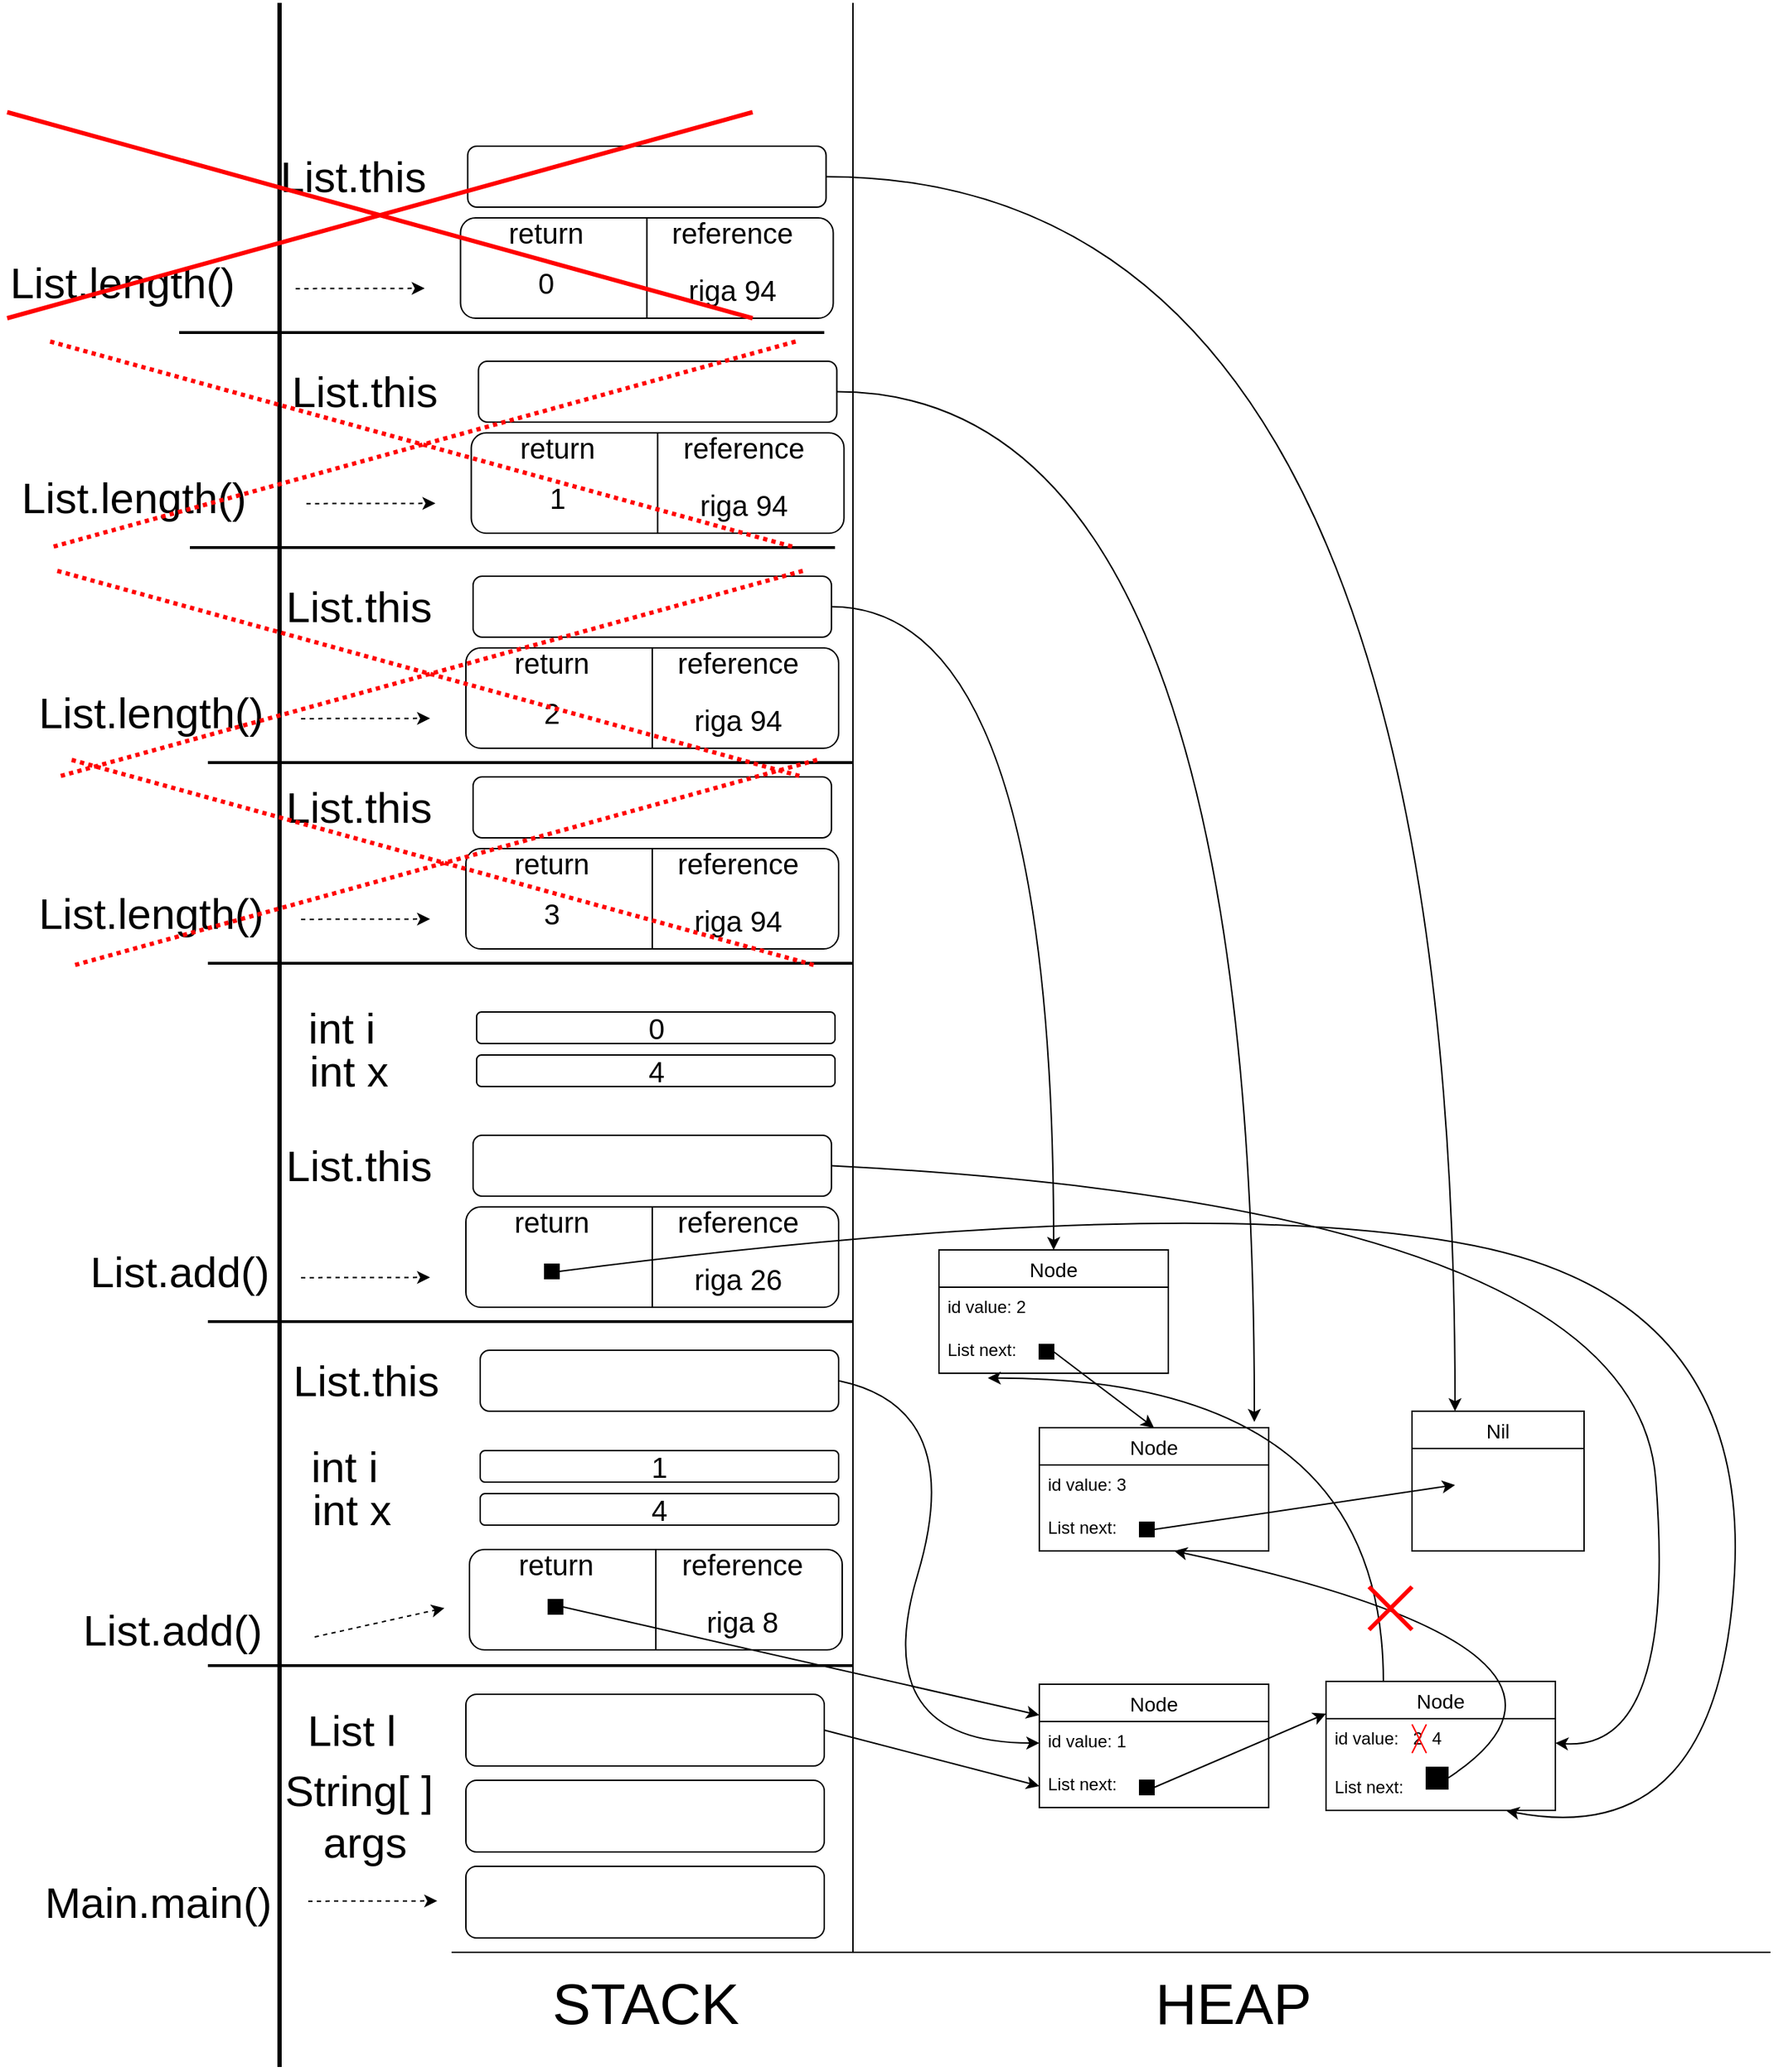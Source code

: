 <mxfile version="14.4.4" type="device"><diagram id="lXNtxQ6F8CqzZINnMqxJ" name="Main"><mxGraphModel dx="3212" dy="2878" grid="1" gridSize="10" guides="1" tooltips="1" connect="1" arrows="1" fold="1" page="1" pageScale="1" pageWidth="1169" pageHeight="827" math="0" shadow="0"><root><mxCell id="0"/><mxCell id="1" parent="0"/><mxCell id="8C7uXq8s4pp9hONeohPV-1" value="" style="endArrow=none;html=1;" edge="1" parent="1"><mxGeometry width="50" height="50" relative="1" as="geometry"><mxPoint x="165" y="670" as="sourcePoint"/><mxPoint x="1085" y="670" as="targetPoint"/></mxGeometry></mxCell><mxCell id="8C7uXq8s4pp9hONeohPV-2" value="" style="endArrow=none;html=1;" edge="1" parent="1"><mxGeometry width="50" height="50" relative="1" as="geometry"><mxPoint x="445" y="670" as="sourcePoint"/><mxPoint x="445" y="-690" as="targetPoint"/></mxGeometry></mxCell><mxCell id="8C7uXq8s4pp9hONeohPV-3" value="" style="rounded=1;whiteSpace=wrap;html=1;" vertex="1" parent="1"><mxGeometry x="175" y="610" width="250" height="50" as="geometry"/></mxCell><mxCell id="8C7uXq8s4pp9hONeohPV-5" value="&lt;font style=&quot;font-size: 40px&quot;&gt;STACK&lt;/font&gt;" style="text;html=1;align=center;verticalAlign=middle;resizable=0;points=[];autosize=1;" vertex="1" parent="1"><mxGeometry x="225" y="690" width="150" height="30" as="geometry"/></mxCell><mxCell id="8C7uXq8s4pp9hONeohPV-6" value="&lt;font style=&quot;font-size: 40px&quot;&gt;HEAP&lt;/font&gt;" style="text;html=1;align=center;verticalAlign=middle;resizable=0;points=[];autosize=1;" vertex="1" parent="1"><mxGeometry x="650" y="690" width="120" height="30" as="geometry"/></mxCell><mxCell id="8C7uXq8s4pp9hONeohPV-7" value="" style="rounded=1;whiteSpace=wrap;html=1;" vertex="1" parent="1"><mxGeometry x="175" y="550" width="250" height="50" as="geometry"/></mxCell><mxCell id="8C7uXq8s4pp9hONeohPV-12" value="&lt;span style=&quot;font-size: 30px&quot;&gt;String[ ]&lt;br&gt;&amp;nbsp;args&lt;/span&gt;" style="text;html=1;align=center;verticalAlign=middle;resizable=0;points=[];autosize=1;" vertex="1" parent="1"><mxGeometry x="40" y="550" width="120" height="50" as="geometry"/></mxCell><mxCell id="8C7uXq8s4pp9hONeohPV-13" value="&lt;span style=&quot;font-size: 30px&quot;&gt;Main.main()&lt;/span&gt;" style="text;html=1;align=center;verticalAlign=middle;resizable=0;points=[];autosize=1;" vertex="1" parent="1"><mxGeometry x="-125" y="620" width="170" height="30" as="geometry"/></mxCell><mxCell id="8C7uXq8s4pp9hONeohPV-16" value="Nil" style="swimlane;fontStyle=0;childLayout=stackLayout;horizontal=1;startSize=26;horizontalStack=0;resizeParent=1;resizeParentMax=0;resizeLast=0;collapsible=1;marginBottom=0;align=center;fontSize=14;" vertex="1" parent="1"><mxGeometry x="835" y="292.5" width="120" height="97.5" as="geometry"/></mxCell><mxCell id="8C7uXq8s4pp9hONeohPV-47" value="Node" style="swimlane;fontStyle=0;childLayout=stackLayout;horizontal=1;startSize=26;horizontalStack=0;resizeParent=1;resizeParentMax=0;resizeLast=0;collapsible=1;marginBottom=0;align=center;fontSize=14;" vertex="1" parent="1"><mxGeometry x="575" y="304" width="160" height="86" as="geometry"/></mxCell><mxCell id="8C7uXq8s4pp9hONeohPV-48" value="id value: 3" style="text;strokeColor=none;fillColor=none;spacingLeft=4;spacingRight=4;overflow=hidden;rotatable=0;points=[[0,0.5],[1,0.5]];portConstraint=eastwest;fontSize=12;" vertex="1" parent="8C7uXq8s4pp9hONeohPV-47"><mxGeometry y="26" width="160" height="30" as="geometry"/></mxCell><mxCell id="8C7uXq8s4pp9hONeohPV-62" value="" style="endArrow=classic;html=1;exitX=1;exitY=0.5;exitDx=0;exitDy=0;" edge="1" parent="8C7uXq8s4pp9hONeohPV-47" source="8C7uXq8s4pp9hONeohPV-53"><mxGeometry width="50" height="50" relative="1" as="geometry"><mxPoint x="70" y="68" as="sourcePoint"/><mxPoint x="290" y="40" as="targetPoint"/></mxGeometry></mxCell><mxCell id="8C7uXq8s4pp9hONeohPV-49" value="List next: " style="text;strokeColor=none;fillColor=none;spacingLeft=4;spacingRight=4;overflow=hidden;rotatable=0;points=[[0,0.5],[1,0.5]];portConstraint=eastwest;fontSize=12;" vertex="1" parent="8C7uXq8s4pp9hONeohPV-47"><mxGeometry y="56" width="160" height="30" as="geometry"/></mxCell><mxCell id="8C7uXq8s4pp9hONeohPV-53" value="" style="whiteSpace=wrap;html=1;aspect=fixed;fillColor=#000000;" vertex="1" parent="1"><mxGeometry x="645" y="370" width="10" height="10" as="geometry"/></mxCell><mxCell id="CLJgJK4BthXtLigbINFu-33" style="edgeStyle=orthogonalEdgeStyle;curved=1;orthogonalLoop=1;jettySize=auto;html=1;exitX=0.25;exitY=0;exitDx=0;exitDy=0;entryX=0.213;entryY=1.111;entryDx=0;entryDy=0;entryPerimeter=0;strokeColor=#000000;strokeWidth=1;" edge="1" parent="1" source="8C7uXq8s4pp9hONeohPV-54" target="8C7uXq8s4pp9hONeohPV-101"><mxGeometry relative="1" as="geometry"/></mxCell><mxCell id="8C7uXq8s4pp9hONeohPV-54" value="Node" style="swimlane;fontStyle=0;childLayout=stackLayout;horizontal=1;startSize=26;horizontalStack=0;resizeParent=1;resizeParentMax=0;resizeLast=0;collapsible=1;marginBottom=0;align=center;fontSize=14;" vertex="1" parent="1"><mxGeometry x="775" y="481" width="160" height="90" as="geometry"/></mxCell><mxCell id="8C7uXq8s4pp9hONeohPV-55" value="id value:   2  4" style="text;strokeColor=none;fillColor=none;spacingLeft=4;spacingRight=4;overflow=hidden;rotatable=0;points=[[0,0.5],[1,0.5]];portConstraint=eastwest;fontSize=12;" vertex="1" parent="8C7uXq8s4pp9hONeohPV-54"><mxGeometry y="26" width="160" height="34" as="geometry"/></mxCell><mxCell id="8C7uXq8s4pp9hONeohPV-56" value="List next: " style="text;strokeColor=none;fillColor=none;spacingLeft=4;spacingRight=4;overflow=hidden;rotatable=0;points=[[0,0.5],[1,0.5]];portConstraint=eastwest;fontSize=12;" vertex="1" parent="8C7uXq8s4pp9hONeohPV-54"><mxGeometry y="60" width="160" height="30" as="geometry"/></mxCell><mxCell id="8C7uXq8s4pp9hONeohPV-57" value="" style="whiteSpace=wrap;html=1;aspect=fixed;fillColor=#000000;" vertex="1" parent="1"><mxGeometry x="845" y="541" width="15" height="15" as="geometry"/></mxCell><mxCell id="8C7uXq8s4pp9hONeohPV-58" value="Node" style="swimlane;fontStyle=0;childLayout=stackLayout;horizontal=1;startSize=26;horizontalStack=0;resizeParent=1;resizeParentMax=0;resizeLast=0;collapsible=1;marginBottom=0;align=center;fontSize=14;" vertex="1" parent="1"><mxGeometry x="575" y="483" width="160" height="86" as="geometry"/></mxCell><mxCell id="8C7uXq8s4pp9hONeohPV-59" value="id value: 1" style="text;strokeColor=none;fillColor=none;spacingLeft=4;spacingRight=4;overflow=hidden;rotatable=0;points=[[0,0.5],[1,0.5]];portConstraint=eastwest;fontSize=12;" vertex="1" parent="8C7uXq8s4pp9hONeohPV-58"><mxGeometry y="26" width="160" height="30" as="geometry"/></mxCell><mxCell id="8C7uXq8s4pp9hONeohPV-60" value="List next: " style="text;strokeColor=none;fillColor=none;spacingLeft=4;spacingRight=4;overflow=hidden;rotatable=0;points=[[0,0.5],[1,0.5]];portConstraint=eastwest;fontSize=12;" vertex="1" parent="8C7uXq8s4pp9hONeohPV-58"><mxGeometry y="56" width="160" height="30" as="geometry"/></mxCell><mxCell id="8C7uXq8s4pp9hONeohPV-61" value="" style="whiteSpace=wrap;html=1;aspect=fixed;fillColor=#000000;" vertex="1" parent="1"><mxGeometry x="645" y="550" width="10" height="10" as="geometry"/></mxCell><mxCell id="8C7uXq8s4pp9hONeohPV-63" value="" style="endArrow=classic;html=1;exitX=1;exitY=0.5;exitDx=0;exitDy=0;entryX=0.588;entryY=1;entryDx=0;entryDy=0;curved=1;entryPerimeter=0;" edge="1" parent="1" source="8C7uXq8s4pp9hONeohPV-57" target="8C7uXq8s4pp9hONeohPV-49"><mxGeometry width="50" height="50" relative="1" as="geometry"><mxPoint x="805" y="460" as="sourcePoint"/><mxPoint x="855" y="410" as="targetPoint"/><Array as="points"><mxPoint x="995" y="460"/></Array></mxGeometry></mxCell><mxCell id="8C7uXq8s4pp9hONeohPV-64" value="" style="endArrow=classic;html=1;curved=1;exitX=1;exitY=0.5;exitDx=0;exitDy=0;entryX=0;entryY=0.25;entryDx=0;entryDy=0;" edge="1" parent="1" source="8C7uXq8s4pp9hONeohPV-61" target="8C7uXq8s4pp9hONeohPV-54"><mxGeometry width="50" height="50" relative="1" as="geometry"><mxPoint x="735" y="470" as="sourcePoint"/><mxPoint x="785" y="420" as="targetPoint"/></mxGeometry></mxCell><mxCell id="8C7uXq8s4pp9hONeohPV-65" value="" style="rounded=1;whiteSpace=wrap;html=1;" vertex="1" parent="1"><mxGeometry x="175" y="490" width="250" height="50" as="geometry"/></mxCell><mxCell id="8C7uXq8s4pp9hONeohPV-66" value="&lt;span style=&quot;font-size: 30px&quot;&gt;List l&lt;/span&gt;" style="text;html=1;align=center;verticalAlign=middle;resizable=0;points=[];autosize=1;" vertex="1" parent="1"><mxGeometry x="55" y="500" width="80" height="30" as="geometry"/></mxCell><mxCell id="8C7uXq8s4pp9hONeohPV-67" value="" style="endArrow=classic;html=1;exitX=1;exitY=0.5;exitDx=0;exitDy=0;entryX=0;entryY=0.5;entryDx=0;entryDy=0;" edge="1" parent="1" source="8C7uXq8s4pp9hONeohPV-65" target="8C7uXq8s4pp9hONeohPV-60"><mxGeometry width="50" height="50" relative="1" as="geometry"><mxPoint x="475" y="770" as="sourcePoint"/><mxPoint x="525" y="720" as="targetPoint"/></mxGeometry></mxCell><mxCell id="8C7uXq8s4pp9hONeohPV-68" value="&lt;span style=&quot;font-size: 30px&quot;&gt;List.add()&lt;/span&gt;" style="text;html=1;align=center;verticalAlign=middle;resizable=0;points=[];autosize=1;" vertex="1" parent="1"><mxGeometry x="-100" y="430" width="140" height="30" as="geometry"/></mxCell><mxCell id="8C7uXq8s4pp9hONeohPV-69" value="" style="endArrow=none;html=1;strokeWidth=2;" edge="1" parent="1"><mxGeometry width="50" height="50" relative="1" as="geometry"><mxPoint x="-5" y="470" as="sourcePoint"/><mxPoint x="445" y="470" as="targetPoint"/></mxGeometry></mxCell><mxCell id="8C7uXq8s4pp9hONeohPV-70" value="" style="rounded=1;whiteSpace=wrap;html=1;" vertex="1" parent="1"><mxGeometry x="177.5" y="389" width="260" height="70" as="geometry"/></mxCell><mxCell id="8C7uXq8s4pp9hONeohPV-71" value="" style="endArrow=none;html=1;entryX=0.5;entryY=0;entryDx=0;entryDy=0;exitX=0.5;exitY=1;exitDx=0;exitDy=0;" edge="1" parent="1" source="8C7uXq8s4pp9hONeohPV-70" target="8C7uXq8s4pp9hONeohPV-70"><mxGeometry width="50" height="50" relative="1" as="geometry"><mxPoint x="317.5" y="229" as="sourcePoint"/><mxPoint x="207.5" y="239" as="targetPoint"/></mxGeometry></mxCell><mxCell id="8C7uXq8s4pp9hONeohPV-72" value="&lt;font style=&quot;font-size: 20px&quot;&gt;return&lt;/font&gt;" style="text;html=1;strokeColor=none;fillColor=none;align=center;verticalAlign=middle;whiteSpace=wrap;rounded=0;" vertex="1" parent="1"><mxGeometry x="177.5" y="389" width="120" height="20" as="geometry"/></mxCell><mxCell id="8C7uXq8s4pp9hONeohPV-73" value="&lt;font style=&quot;font-size: 20px&quot;&gt;reference&lt;/font&gt;" style="text;html=1;strokeColor=none;fillColor=none;align=center;verticalAlign=middle;whiteSpace=wrap;rounded=0;" vertex="1" parent="1"><mxGeometry x="327.5" y="389" width="80" height="20" as="geometry"/></mxCell><mxCell id="8C7uXq8s4pp9hONeohPV-74" value="&lt;font style=&quot;font-size: 20px&quot;&gt;riga 8&lt;/font&gt;" style="text;html=1;strokeColor=none;fillColor=none;align=center;verticalAlign=middle;whiteSpace=wrap;rounded=0;" vertex="1" parent="1"><mxGeometry x="337.5" y="429" width="60" height="20" as="geometry"/></mxCell><mxCell id="8C7uXq8s4pp9hONeohPV-76" value="&lt;font style=&quot;font-size: 20px&quot;&gt;4&lt;/font&gt;" style="rounded=1;whiteSpace=wrap;html=1;" vertex="1" parent="1"><mxGeometry x="185" y="350" width="250" height="22" as="geometry"/></mxCell><mxCell id="8C7uXq8s4pp9hONeohPV-77" value="&lt;font style=&quot;font-size: 20px&quot;&gt;1&lt;/font&gt;" style="rounded=1;whiteSpace=wrap;html=1;" vertex="1" parent="1"><mxGeometry x="185" y="320" width="250" height="22" as="geometry"/></mxCell><mxCell id="8C7uXq8s4pp9hONeohPV-78" value="&lt;span style=&quot;font-size: 30px&quot;&gt;int x&lt;/span&gt;" style="text;html=1;align=center;verticalAlign=middle;resizable=0;points=[];autosize=1;" vertex="1" parent="1"><mxGeometry x="60" y="346" width="70" height="30" as="geometry"/></mxCell><mxCell id="8C7uXq8s4pp9hONeohPV-79" value="&lt;span style=&quot;font-size: 30px&quot;&gt;int i&lt;/span&gt;" style="text;html=1;align=center;verticalAlign=middle;resizable=0;points=[];autosize=1;" vertex="1" parent="1"><mxGeometry x="60" y="316" width="60" height="30" as="geometry"/></mxCell><mxCell id="8C7uXq8s4pp9hONeohPV-80" value="" style="rounded=1;whiteSpace=wrap;html=1;" vertex="1" parent="1"><mxGeometry x="185" y="250" width="250" height="42.5" as="geometry"/></mxCell><mxCell id="8C7uXq8s4pp9hONeohPV-81" value="&lt;span style=&quot;font-size: 30px&quot;&gt;List.this&lt;/span&gt;" style="text;html=1;align=center;verticalAlign=middle;resizable=0;points=[];autosize=1;" vertex="1" parent="1"><mxGeometry x="45" y="256.25" width="120" height="30" as="geometry"/></mxCell><mxCell id="8C7uXq8s4pp9hONeohPV-82" value="" style="endArrow=classic;html=1;strokeWidth=1;exitX=1;exitY=0.5;exitDx=0;exitDy=0;entryX=0;entryY=0.5;entryDx=0;entryDy=0;curved=1;" edge="1" parent="1" source="8C7uXq8s4pp9hONeohPV-80" target="8C7uXq8s4pp9hONeohPV-59"><mxGeometry width="50" height="50" relative="1" as="geometry"><mxPoint x="495" y="470" as="sourcePoint"/><mxPoint x="545" y="420" as="targetPoint"/><Array as="points"><mxPoint x="525" y="290"/><mxPoint x="455" y="524"/></Array></mxGeometry></mxCell><mxCell id="8C7uXq8s4pp9hONeohPV-83" value="" style="endArrow=none;html=1;strokeWidth=2;" edge="1" parent="1"><mxGeometry width="50" height="50" relative="1" as="geometry"><mxPoint x="-5" y="230" as="sourcePoint"/><mxPoint x="445" y="230" as="targetPoint"/></mxGeometry></mxCell><mxCell id="8C7uXq8s4pp9hONeohPV-84" value="" style="rounded=1;whiteSpace=wrap;html=1;" vertex="1" parent="1"><mxGeometry x="175" y="150" width="260" height="70" as="geometry"/></mxCell><mxCell id="8C7uXq8s4pp9hONeohPV-85" value="" style="endArrow=none;html=1;entryX=0.5;entryY=0;entryDx=0;entryDy=0;exitX=0.5;exitY=1;exitDx=0;exitDy=0;" edge="1" parent="1" source="8C7uXq8s4pp9hONeohPV-84" target="8C7uXq8s4pp9hONeohPV-84"><mxGeometry width="50" height="50" relative="1" as="geometry"><mxPoint x="315" y="-10" as="sourcePoint"/><mxPoint x="205" as="targetPoint"/></mxGeometry></mxCell><mxCell id="8C7uXq8s4pp9hONeohPV-86" value="&lt;font style=&quot;font-size: 20px&quot;&gt;return&lt;/font&gt;" style="text;html=1;strokeColor=none;fillColor=none;align=center;verticalAlign=middle;whiteSpace=wrap;rounded=0;" vertex="1" parent="1"><mxGeometry x="175" y="150" width="120" height="20" as="geometry"/></mxCell><mxCell id="8C7uXq8s4pp9hONeohPV-87" value="&lt;font style=&quot;font-size: 20px&quot;&gt;reference&lt;/font&gt;" style="text;html=1;strokeColor=none;fillColor=none;align=center;verticalAlign=middle;whiteSpace=wrap;rounded=0;" vertex="1" parent="1"><mxGeometry x="325" y="150" width="80" height="20" as="geometry"/></mxCell><mxCell id="8C7uXq8s4pp9hONeohPV-88" value="&lt;font style=&quot;font-size: 20px&quot;&gt;riga 26&lt;/font&gt;" style="text;html=1;strokeColor=none;fillColor=none;align=center;verticalAlign=middle;whiteSpace=wrap;rounded=0;" vertex="1" parent="1"><mxGeometry x="325" y="190" width="80" height="20" as="geometry"/></mxCell><mxCell id="8C7uXq8s4pp9hONeohPV-89" value="&lt;span style=&quot;font-size: 30px&quot;&gt;List.add()&lt;/span&gt;" style="text;html=1;align=center;verticalAlign=middle;resizable=0;points=[];autosize=1;" vertex="1" parent="1"><mxGeometry x="-95" y="180" width="140" height="30" as="geometry"/></mxCell><mxCell id="8C7uXq8s4pp9hONeohPV-90" value="" style="rounded=1;whiteSpace=wrap;html=1;" vertex="1" parent="1"><mxGeometry x="180" y="100" width="250" height="42.5" as="geometry"/></mxCell><mxCell id="8C7uXq8s4pp9hONeohPV-91" value="&lt;span style=&quot;font-size: 30px&quot;&gt;List.this&lt;/span&gt;" style="text;html=1;align=center;verticalAlign=middle;resizable=0;points=[];autosize=1;" vertex="1" parent="1"><mxGeometry x="40" y="106.25" width="120" height="30" as="geometry"/></mxCell><mxCell id="8C7uXq8s4pp9hONeohPV-92" value="" style="endArrow=classic;html=1;strokeColor=#000000;strokeWidth=1;exitX=1;exitY=0.5;exitDx=0;exitDy=0;entryX=1;entryY=0.5;entryDx=0;entryDy=0;curved=1;" edge="1" parent="1" source="8C7uXq8s4pp9hONeohPV-90" target="8C7uXq8s4pp9hONeohPV-55"><mxGeometry width="50" height="50" relative="1" as="geometry"><mxPoint x="515" y="140" as="sourcePoint"/><mxPoint x="565" y="90" as="targetPoint"/><Array as="points"><mxPoint x="990" y="150"/><mxPoint x="1020" y="530"/></Array></mxGeometry></mxCell><mxCell id="8C7uXq8s4pp9hONeohPV-93" value="&lt;font style=&quot;font-size: 20px&quot;&gt;4&lt;/font&gt;" style="rounded=1;whiteSpace=wrap;html=1;" vertex="1" parent="1"><mxGeometry x="182.5" y="44" width="250" height="22" as="geometry"/></mxCell><mxCell id="8C7uXq8s4pp9hONeohPV-94" value="&lt;font style=&quot;font-size: 20px&quot;&gt;0&lt;/font&gt;" style="rounded=1;whiteSpace=wrap;html=1;" vertex="1" parent="1"><mxGeometry x="182.5" y="14" width="250" height="22" as="geometry"/></mxCell><mxCell id="8C7uXq8s4pp9hONeohPV-95" value="&lt;span style=&quot;font-size: 30px&quot;&gt;int x&lt;/span&gt;" style="text;html=1;align=center;verticalAlign=middle;resizable=0;points=[];autosize=1;" vertex="1" parent="1"><mxGeometry x="57.5" y="40" width="70" height="30" as="geometry"/></mxCell><mxCell id="8C7uXq8s4pp9hONeohPV-96" value="&lt;span style=&quot;font-size: 30px&quot;&gt;int i&lt;/span&gt;" style="text;html=1;align=center;verticalAlign=middle;resizable=0;points=[];autosize=1;" vertex="1" parent="1"><mxGeometry x="57.5" y="10" width="60" height="30" as="geometry"/></mxCell><mxCell id="8C7uXq8s4pp9hONeohPV-97" value="" style="endArrow=none;html=1;strokeWidth=3;" edge="1" parent="1"><mxGeometry width="50" height="50" relative="1" as="geometry"><mxPoint x="45" y="750" as="sourcePoint"/><mxPoint x="45" y="-690" as="targetPoint"/></mxGeometry></mxCell><mxCell id="8C7uXq8s4pp9hONeohPV-98" value="Node" style="swimlane;fontStyle=0;childLayout=stackLayout;horizontal=1;startSize=26;horizontalStack=0;resizeParent=1;resizeParentMax=0;resizeLast=0;collapsible=1;marginBottom=0;align=center;fontSize=14;" vertex="1" parent="1"><mxGeometry x="505" y="180" width="160" height="86" as="geometry"/></mxCell><mxCell id="8C7uXq8s4pp9hONeohPV-99" value="id value: 2" style="text;strokeColor=none;fillColor=none;spacingLeft=4;spacingRight=4;overflow=hidden;rotatable=0;points=[[0,0.5],[1,0.5]];portConstraint=eastwest;fontSize=12;" vertex="1" parent="8C7uXq8s4pp9hONeohPV-98"><mxGeometry y="26" width="160" height="30" as="geometry"/></mxCell><mxCell id="8C7uXq8s4pp9hONeohPV-101" value="List next: " style="text;strokeColor=none;fillColor=none;spacingLeft=4;spacingRight=4;overflow=hidden;rotatable=0;points=[[0,0.5],[1,0.5]];portConstraint=eastwest;fontSize=12;" vertex="1" parent="8C7uXq8s4pp9hONeohPV-98"><mxGeometry y="56" width="160" height="30" as="geometry"/></mxCell><mxCell id="8C7uXq8s4pp9hONeohPV-102" value="" style="whiteSpace=wrap;html=1;aspect=fixed;fillColor=#000000;" vertex="1" parent="1"><mxGeometry x="575" y="246" width="10" height="10" as="geometry"/></mxCell><mxCell id="8C7uXq8s4pp9hONeohPV-100" value="" style="endArrow=classic;html=1;exitX=1;exitY=0.5;exitDx=0;exitDy=0;entryX=0.5;entryY=0;entryDx=0;entryDy=0;" edge="1" parent="1" source="8C7uXq8s4pp9hONeohPV-102" target="8C7uXq8s4pp9hONeohPV-47"><mxGeometry width="50" height="50" relative="1" as="geometry"><mxPoint x="575" y="248" as="sourcePoint"/><mxPoint x="795" y="220" as="targetPoint"/></mxGeometry></mxCell><mxCell id="8C7uXq8s4pp9hONeohPV-103" value="" style="shape=umlDestroy;whiteSpace=wrap;html=1;strokeWidth=3;fillColor=#000000;strokeColor=#FF0000;" vertex="1" parent="1"><mxGeometry x="805" y="415" width="30" height="30" as="geometry"/></mxCell><mxCell id="8C7uXq8s4pp9hONeohPV-107" value="" style="whiteSpace=wrap;html=1;aspect=fixed;fillColor=#000000;" vertex="1" parent="1"><mxGeometry x="232.5" y="424" width="10" height="10" as="geometry"/></mxCell><mxCell id="8C7uXq8s4pp9hONeohPV-108" value="" style="endArrow=classic;html=1;exitX=1;exitY=0.5;exitDx=0;exitDy=0;entryX=0;entryY=0.25;entryDx=0;entryDy=0;" edge="1" parent="1" source="8C7uXq8s4pp9hONeohPV-107" target="8C7uXq8s4pp9hONeohPV-58"><mxGeometry width="50" height="50" relative="1" as="geometry"><mxPoint x="230" y="417" as="sourcePoint"/><mxPoint x="390" y="458" as="targetPoint"/></mxGeometry></mxCell><mxCell id="8C7uXq8s4pp9hONeohPV-110" value="" style="shape=umlDestroy;whiteSpace=wrap;html=1;strokeWidth=1;fillColor=#000000;strokeColor=#FF0000;" vertex="1" parent="1"><mxGeometry x="835" y="511" width="10" height="20" as="geometry"/></mxCell><mxCell id="8C7uXq8s4pp9hONeohPV-119" value="" style="whiteSpace=wrap;html=1;aspect=fixed;fillColor=#000000;" vertex="1" parent="1"><mxGeometry x="230" y="190" width="10" height="10" as="geometry"/></mxCell><mxCell id="8C7uXq8s4pp9hONeohPV-120" value="" style="endArrow=classic;html=1;curved=1;exitX=1;exitY=0.5;exitDx=0;exitDy=0;entryX=0.786;entryY=1.01;entryDx=0;entryDy=0;entryPerimeter=0;" edge="1" parent="1" source="8C7uXq8s4pp9hONeohPV-119" target="8C7uXq8s4pp9hONeohPV-56"><mxGeometry width="50" height="50" relative="1" as="geometry"><mxPoint x="785" y="520" as="sourcePoint"/><mxPoint x="825" y="553.5" as="targetPoint"/><Array as="points"><mxPoint x="665" y="140"/><mxPoint x="1070" y="210"/><mxPoint x="1050" y="600"/></Array></mxGeometry></mxCell><mxCell id="CLJgJK4BthXtLigbINFu-1" value="" style="endArrow=classic;html=1;strokeWidth=1;dashed=1;" edge="1" parent="1"><mxGeometry width="50" height="50" relative="1" as="geometry"><mxPoint x="65" y="634.34" as="sourcePoint"/><mxPoint x="155" y="634.17" as="targetPoint"/></mxGeometry></mxCell><mxCell id="CLJgJK4BthXtLigbINFu-2" value="" style="endArrow=classic;html=1;strokeWidth=1;dashed=1;" edge="1" parent="1"><mxGeometry width="50" height="50" relative="1" as="geometry"><mxPoint x="69.5" y="450.0" as="sourcePoint"/><mxPoint x="160" y="429.83" as="targetPoint"/></mxGeometry></mxCell><mxCell id="CLJgJK4BthXtLigbINFu-3" value="" style="endArrow=classic;html=1;strokeWidth=1;dashed=1;" edge="1" parent="1"><mxGeometry width="50" height="50" relative="1" as="geometry"><mxPoint x="60" y="199.34" as="sourcePoint"/><mxPoint x="150" y="199.17" as="targetPoint"/></mxGeometry></mxCell><mxCell id="CLJgJK4BthXtLigbINFu-4" value="" style="endArrow=none;html=1;strokeWidth=2;" edge="1" parent="1"><mxGeometry width="50" height="50" relative="1" as="geometry"><mxPoint x="-5" y="-20" as="sourcePoint"/><mxPoint x="445" y="-20" as="targetPoint"/></mxGeometry></mxCell><mxCell id="CLJgJK4BthXtLigbINFu-5" value="&lt;span style=&quot;font-size: 30px&quot;&gt;List.length()&lt;/span&gt;" style="text;html=1;align=center;verticalAlign=middle;resizable=0;points=[];autosize=1;" vertex="1" parent="1"><mxGeometry x="-130" y="-70" width="170" height="30" as="geometry"/></mxCell><mxCell id="CLJgJK4BthXtLigbINFu-6" value="" style="rounded=1;whiteSpace=wrap;html=1;" vertex="1" parent="1"><mxGeometry x="175" y="-100" width="260" height="70" as="geometry"/></mxCell><mxCell id="CLJgJK4BthXtLigbINFu-7" value="" style="endArrow=none;html=1;entryX=0.5;entryY=0;entryDx=0;entryDy=0;exitX=0.5;exitY=1;exitDx=0;exitDy=0;" edge="1" parent="1" source="CLJgJK4BthXtLigbINFu-6" target="CLJgJK4BthXtLigbINFu-6"><mxGeometry width="50" height="50" relative="1" as="geometry"><mxPoint x="315" y="-260" as="sourcePoint"/><mxPoint x="205" y="-250" as="targetPoint"/></mxGeometry></mxCell><mxCell id="CLJgJK4BthXtLigbINFu-8" value="&lt;font style=&quot;font-size: 20px&quot;&gt;return&lt;/font&gt;" style="text;html=1;strokeColor=none;fillColor=none;align=center;verticalAlign=middle;whiteSpace=wrap;rounded=0;" vertex="1" parent="1"><mxGeometry x="175" y="-100" width="120" height="20" as="geometry"/></mxCell><mxCell id="CLJgJK4BthXtLigbINFu-9" value="&lt;font style=&quot;font-size: 20px&quot;&gt;reference&lt;/font&gt;" style="text;html=1;strokeColor=none;fillColor=none;align=center;verticalAlign=middle;whiteSpace=wrap;rounded=0;" vertex="1" parent="1"><mxGeometry x="325" y="-100" width="80" height="20" as="geometry"/></mxCell><mxCell id="CLJgJK4BthXtLigbINFu-10" value="&lt;font style=&quot;font-size: 20px&quot;&gt;riga 94&lt;/font&gt;" style="text;html=1;strokeColor=none;fillColor=none;align=center;verticalAlign=middle;whiteSpace=wrap;rounded=0;" vertex="1" parent="1"><mxGeometry x="325" y="-60" width="80" height="20" as="geometry"/></mxCell><mxCell id="CLJgJK4BthXtLigbINFu-11" value="" style="rounded=1;whiteSpace=wrap;html=1;" vertex="1" parent="1"><mxGeometry x="180" y="-150" width="250" height="42.5" as="geometry"/></mxCell><mxCell id="CLJgJK4BthXtLigbINFu-12" value="&lt;span style=&quot;font-size: 30px&quot;&gt;List.this&lt;/span&gt;" style="text;html=1;align=center;verticalAlign=middle;resizable=0;points=[];autosize=1;" vertex="1" parent="1"><mxGeometry x="40" y="-143.75" width="120" height="30" as="geometry"/></mxCell><mxCell id="CLJgJK4BthXtLigbINFu-18" value="" style="endArrow=classic;html=1;strokeWidth=1;dashed=1;" edge="1" parent="1"><mxGeometry width="50" height="50" relative="1" as="geometry"><mxPoint x="60" y="-50.66" as="sourcePoint"/><mxPoint x="150" y="-50.83" as="targetPoint"/></mxGeometry></mxCell><mxCell id="CLJgJK4BthXtLigbINFu-20" value="&lt;font style=&quot;font-size: 20px&quot;&gt;3&lt;/font&gt;" style="text;html=1;strokeColor=none;fillColor=none;align=center;verticalAlign=middle;whiteSpace=wrap;rounded=0;" vertex="1" parent="1"><mxGeometry x="215" y="-65" width="40" height="20" as="geometry"/></mxCell><mxCell id="CLJgJK4BthXtLigbINFu-22" value="" style="endArrow=none;html=1;strokeWidth=2;" edge="1" parent="1"><mxGeometry width="50" height="50" relative="1" as="geometry"><mxPoint x="-5" y="-160.0" as="sourcePoint"/><mxPoint x="445" y="-160.0" as="targetPoint"/></mxGeometry></mxCell><mxCell id="CLJgJK4BthXtLigbINFu-23" value="&lt;span style=&quot;font-size: 30px&quot;&gt;List.length()&lt;/span&gt;" style="text;html=1;align=center;verticalAlign=middle;resizable=0;points=[];autosize=1;" vertex="1" parent="1"><mxGeometry x="-130" y="-210" width="170" height="30" as="geometry"/></mxCell><mxCell id="CLJgJK4BthXtLigbINFu-24" value="" style="rounded=1;whiteSpace=wrap;html=1;" vertex="1" parent="1"><mxGeometry x="175" y="-240" width="260" height="70" as="geometry"/></mxCell><mxCell id="CLJgJK4BthXtLigbINFu-25" value="" style="endArrow=none;html=1;entryX=0.5;entryY=0;entryDx=0;entryDy=0;exitX=0.5;exitY=1;exitDx=0;exitDy=0;" edge="1" parent="1" source="CLJgJK4BthXtLigbINFu-24" target="CLJgJK4BthXtLigbINFu-24"><mxGeometry width="50" height="50" relative="1" as="geometry"><mxPoint x="315" y="-400" as="sourcePoint"/><mxPoint x="205" y="-390" as="targetPoint"/></mxGeometry></mxCell><mxCell id="CLJgJK4BthXtLigbINFu-26" value="&lt;font style=&quot;font-size: 20px&quot;&gt;return&lt;/font&gt;" style="text;html=1;strokeColor=none;fillColor=none;align=center;verticalAlign=middle;whiteSpace=wrap;rounded=0;" vertex="1" parent="1"><mxGeometry x="175" y="-240" width="120" height="20" as="geometry"/></mxCell><mxCell id="CLJgJK4BthXtLigbINFu-27" value="&lt;font style=&quot;font-size: 20px&quot;&gt;reference&lt;/font&gt;" style="text;html=1;strokeColor=none;fillColor=none;align=center;verticalAlign=middle;whiteSpace=wrap;rounded=0;" vertex="1" parent="1"><mxGeometry x="325" y="-240" width="80" height="20" as="geometry"/></mxCell><mxCell id="CLJgJK4BthXtLigbINFu-28" value="&lt;font style=&quot;font-size: 20px&quot;&gt;riga 94&lt;/font&gt;" style="text;html=1;strokeColor=none;fillColor=none;align=center;verticalAlign=middle;whiteSpace=wrap;rounded=0;" vertex="1" parent="1"><mxGeometry x="325" y="-200" width="80" height="20" as="geometry"/></mxCell><mxCell id="CLJgJK4BthXtLigbINFu-34" style="edgeStyle=orthogonalEdgeStyle;curved=1;orthogonalLoop=1;jettySize=auto;html=1;exitX=1;exitY=0.5;exitDx=0;exitDy=0;entryX=0.5;entryY=0;entryDx=0;entryDy=0;strokeColor=#000000;strokeWidth=1;" edge="1" parent="1" source="CLJgJK4BthXtLigbINFu-29" target="8C7uXq8s4pp9hONeohPV-98"><mxGeometry relative="1" as="geometry"/></mxCell><mxCell id="CLJgJK4BthXtLigbINFu-29" value="" style="rounded=1;whiteSpace=wrap;html=1;" vertex="1" parent="1"><mxGeometry x="180" y="-290" width="250" height="42.5" as="geometry"/></mxCell><mxCell id="CLJgJK4BthXtLigbINFu-30" value="&lt;span style=&quot;font-size: 30px&quot;&gt;List.this&lt;/span&gt;" style="text;html=1;align=center;verticalAlign=middle;resizable=0;points=[];autosize=1;" vertex="1" parent="1"><mxGeometry x="40" y="-283.75" width="120" height="30" as="geometry"/></mxCell><mxCell id="CLJgJK4BthXtLigbINFu-31" value="" style="endArrow=classic;html=1;strokeWidth=1;dashed=1;" edge="1" parent="1"><mxGeometry width="50" height="50" relative="1" as="geometry"><mxPoint x="60" y="-190.66" as="sourcePoint"/><mxPoint x="150" y="-190.83" as="targetPoint"/></mxGeometry></mxCell><mxCell id="CLJgJK4BthXtLigbINFu-32" value="&lt;span style=&quot;font-size: 20px&quot;&gt;2&lt;/span&gt;" style="text;html=1;strokeColor=none;fillColor=none;align=center;verticalAlign=middle;whiteSpace=wrap;rounded=0;" vertex="1" parent="1"><mxGeometry x="215" y="-205" width="40" height="20" as="geometry"/></mxCell><mxCell id="CLJgJK4BthXtLigbINFu-35" value="" style="endArrow=none;html=1;strokeWidth=2;" edge="1" parent="1"><mxGeometry width="50" height="50" relative="1" as="geometry"><mxPoint x="-17.5" y="-310.0" as="sourcePoint"/><mxPoint x="432.5" y="-310.0" as="targetPoint"/></mxGeometry></mxCell><mxCell id="CLJgJK4BthXtLigbINFu-36" value="&lt;span style=&quot;font-size: 30px&quot;&gt;List.length()&lt;/span&gt;" style="text;html=1;align=center;verticalAlign=middle;resizable=0;points=[];autosize=1;" vertex="1" parent="1"><mxGeometry x="-142.5" y="-360" width="170" height="30" as="geometry"/></mxCell><mxCell id="CLJgJK4BthXtLigbINFu-37" value="" style="rounded=1;whiteSpace=wrap;html=1;" vertex="1" parent="1"><mxGeometry x="178.75" y="-390" width="260" height="70" as="geometry"/></mxCell><mxCell id="CLJgJK4BthXtLigbINFu-38" value="" style="endArrow=none;html=1;entryX=0.5;entryY=0;entryDx=0;entryDy=0;exitX=0.5;exitY=1;exitDx=0;exitDy=0;" edge="1" parent="1" source="CLJgJK4BthXtLigbINFu-37" target="CLJgJK4BthXtLigbINFu-37"><mxGeometry width="50" height="50" relative="1" as="geometry"><mxPoint x="318.75" y="-550" as="sourcePoint"/><mxPoint x="208.75" y="-540" as="targetPoint"/></mxGeometry></mxCell><mxCell id="CLJgJK4BthXtLigbINFu-39" value="&lt;font style=&quot;font-size: 20px&quot;&gt;return&lt;/font&gt;" style="text;html=1;strokeColor=none;fillColor=none;align=center;verticalAlign=middle;whiteSpace=wrap;rounded=0;" vertex="1" parent="1"><mxGeometry x="178.75" y="-390" width="120" height="20" as="geometry"/></mxCell><mxCell id="CLJgJK4BthXtLigbINFu-40" value="&lt;font style=&quot;font-size: 20px&quot;&gt;reference&lt;/font&gt;" style="text;html=1;strokeColor=none;fillColor=none;align=center;verticalAlign=middle;whiteSpace=wrap;rounded=0;" vertex="1" parent="1"><mxGeometry x="328.75" y="-390" width="80" height="20" as="geometry"/></mxCell><mxCell id="CLJgJK4BthXtLigbINFu-41" value="&lt;font style=&quot;font-size: 20px&quot;&gt;riga 94&lt;/font&gt;" style="text;html=1;strokeColor=none;fillColor=none;align=center;verticalAlign=middle;whiteSpace=wrap;rounded=0;" vertex="1" parent="1"><mxGeometry x="328.75" y="-350" width="80" height="20" as="geometry"/></mxCell><mxCell id="CLJgJK4BthXtLigbINFu-46" style="edgeStyle=orthogonalEdgeStyle;curved=1;orthogonalLoop=1;jettySize=auto;html=1;exitX=1;exitY=0.5;exitDx=0;exitDy=0;strokeColor=#000000;strokeWidth=1;" edge="1" parent="1" source="CLJgJK4BthXtLigbINFu-42"><mxGeometry relative="1" as="geometry"><mxPoint x="725" y="300" as="targetPoint"/></mxGeometry></mxCell><mxCell id="CLJgJK4BthXtLigbINFu-42" value="" style="rounded=1;whiteSpace=wrap;html=1;" vertex="1" parent="1"><mxGeometry x="183.75" y="-440" width="250" height="42.5" as="geometry"/></mxCell><mxCell id="CLJgJK4BthXtLigbINFu-43" value="&lt;span style=&quot;font-size: 30px&quot;&gt;List.this&lt;/span&gt;" style="text;html=1;align=center;verticalAlign=middle;resizable=0;points=[];autosize=1;" vertex="1" parent="1"><mxGeometry x="43.75" y="-433.75" width="120" height="30" as="geometry"/></mxCell><mxCell id="CLJgJK4BthXtLigbINFu-44" value="" style="endArrow=classic;html=1;strokeWidth=1;dashed=1;" edge="1" parent="1"><mxGeometry width="50" height="50" relative="1" as="geometry"><mxPoint x="63.75" y="-340.66" as="sourcePoint"/><mxPoint x="153.75" y="-340.83" as="targetPoint"/></mxGeometry></mxCell><mxCell id="CLJgJK4BthXtLigbINFu-45" value="&lt;font style=&quot;font-size: 20px&quot;&gt;1&lt;/font&gt;" style="text;html=1;strokeColor=none;fillColor=none;align=center;verticalAlign=middle;whiteSpace=wrap;rounded=0;" vertex="1" parent="1"><mxGeometry x="218.75" y="-355" width="40" height="20" as="geometry"/></mxCell><mxCell id="CLJgJK4BthXtLigbINFu-47" value="" style="endArrow=none;html=1;strokeWidth=2;" edge="1" parent="1"><mxGeometry width="50" height="50" relative="1" as="geometry"><mxPoint x="-25" y="-460.0" as="sourcePoint"/><mxPoint x="425" y="-460.0" as="targetPoint"/></mxGeometry></mxCell><mxCell id="CLJgJK4BthXtLigbINFu-48" value="&lt;span style=&quot;font-size: 30px&quot;&gt;List.length()&lt;/span&gt;" style="text;html=1;align=center;verticalAlign=middle;resizable=0;points=[];autosize=1;" vertex="1" parent="1"><mxGeometry x="-150" y="-510" width="170" height="30" as="geometry"/></mxCell><mxCell id="CLJgJK4BthXtLigbINFu-49" value="" style="rounded=1;whiteSpace=wrap;html=1;" vertex="1" parent="1"><mxGeometry x="171.25" y="-540" width="260" height="70" as="geometry"/></mxCell><mxCell id="CLJgJK4BthXtLigbINFu-50" value="" style="endArrow=none;html=1;entryX=0.5;entryY=0;entryDx=0;entryDy=0;exitX=0.5;exitY=1;exitDx=0;exitDy=0;" edge="1" parent="1" source="CLJgJK4BthXtLigbINFu-49" target="CLJgJK4BthXtLigbINFu-49"><mxGeometry width="50" height="50" relative="1" as="geometry"><mxPoint x="311.25" y="-700" as="sourcePoint"/><mxPoint x="201.25" y="-690" as="targetPoint"/></mxGeometry></mxCell><mxCell id="CLJgJK4BthXtLigbINFu-51" value="&lt;font style=&quot;font-size: 20px&quot;&gt;return&lt;/font&gt;" style="text;html=1;strokeColor=none;fillColor=none;align=center;verticalAlign=middle;whiteSpace=wrap;rounded=0;" vertex="1" parent="1"><mxGeometry x="171.25" y="-540" width="120" height="20" as="geometry"/></mxCell><mxCell id="CLJgJK4BthXtLigbINFu-52" value="&lt;font style=&quot;font-size: 20px&quot;&gt;reference&lt;/font&gt;" style="text;html=1;strokeColor=none;fillColor=none;align=center;verticalAlign=middle;whiteSpace=wrap;rounded=0;" vertex="1" parent="1"><mxGeometry x="321.25" y="-540" width="80" height="20" as="geometry"/></mxCell><mxCell id="CLJgJK4BthXtLigbINFu-53" value="&lt;font style=&quot;font-size: 20px&quot;&gt;riga 94&lt;/font&gt;" style="text;html=1;strokeColor=none;fillColor=none;align=center;verticalAlign=middle;whiteSpace=wrap;rounded=0;" vertex="1" parent="1"><mxGeometry x="321.25" y="-500" width="80" height="20" as="geometry"/></mxCell><mxCell id="CLJgJK4BthXtLigbINFu-58" style="edgeStyle=orthogonalEdgeStyle;curved=1;orthogonalLoop=1;jettySize=auto;html=1;exitX=1;exitY=0.5;exitDx=0;exitDy=0;entryX=0.25;entryY=0;entryDx=0;entryDy=0;strokeColor=#000000;strokeWidth=1;" edge="1" parent="1" source="CLJgJK4BthXtLigbINFu-54" target="8C7uXq8s4pp9hONeohPV-16"><mxGeometry relative="1" as="geometry"/></mxCell><mxCell id="CLJgJK4BthXtLigbINFu-54" value="" style="rounded=1;whiteSpace=wrap;html=1;" vertex="1" parent="1"><mxGeometry x="176.25" y="-590" width="250" height="42.5" as="geometry"/></mxCell><mxCell id="CLJgJK4BthXtLigbINFu-55" value="&lt;span style=&quot;font-size: 30px&quot;&gt;List.this&lt;/span&gt;" style="text;html=1;align=center;verticalAlign=middle;resizable=0;points=[];autosize=1;" vertex="1" parent="1"><mxGeometry x="36.25" y="-583.75" width="120" height="30" as="geometry"/></mxCell><mxCell id="CLJgJK4BthXtLigbINFu-56" value="" style="endArrow=classic;html=1;strokeWidth=1;dashed=1;" edge="1" parent="1"><mxGeometry width="50" height="50" relative="1" as="geometry"><mxPoint x="56.25" y="-490.66" as="sourcePoint"/><mxPoint x="146.25" y="-490.83" as="targetPoint"/></mxGeometry></mxCell><mxCell id="CLJgJK4BthXtLigbINFu-57" value="&lt;font style=&quot;font-size: 20px&quot;&gt;0&lt;/font&gt;" style="text;html=1;strokeColor=none;fillColor=none;align=center;verticalAlign=middle;whiteSpace=wrap;rounded=0;" vertex="1" parent="1"><mxGeometry x="211.25" y="-505" width="40" height="20" as="geometry"/></mxCell><mxCell id="CLJgJK4BthXtLigbINFu-59" value="" style="shape=umlDestroy;whiteSpace=wrap;html=1;strokeWidth=3;fillColor=#000000;strokeColor=#FF0000;" vertex="1" parent="1"><mxGeometry x="-145" y="-613.75" width="520" height="143.75" as="geometry"/></mxCell><mxCell id="CLJgJK4BthXtLigbINFu-60" value="" style="shape=umlDestroy;whiteSpace=wrap;html=1;strokeWidth=3;fillColor=#000000;strokeColor=#FF0000;dashed=1;dashPattern=1 1;" vertex="1" parent="1"><mxGeometry x="-110" y="-293.75" width="520" height="143.75" as="geometry"/></mxCell><mxCell id="CLJgJK4BthXtLigbINFu-61" value="" style="shape=umlDestroy;whiteSpace=wrap;html=1;strokeWidth=3;fillColor=#000000;strokeColor=#FF0000;dashed=1;dashPattern=1 1;" vertex="1" parent="1"><mxGeometry x="-115" y="-453.75" width="520" height="143.75" as="geometry"/></mxCell><mxCell id="CLJgJK4BthXtLigbINFu-62" value="" style="shape=umlDestroy;whiteSpace=wrap;html=1;strokeWidth=3;fillColor=#000000;strokeColor=#FF0000;dashed=1;dashPattern=1 1;" vertex="1" parent="1"><mxGeometry x="-100" y="-161.88" width="520" height="143.75" as="geometry"/></mxCell></root></mxGraphModel></diagram></mxfile>